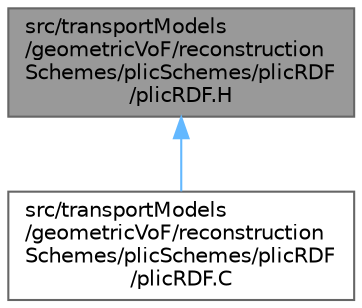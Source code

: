digraph "src/transportModels/geometricVoF/reconstructionSchemes/plicSchemes/plicRDF/plicRDF.H"
{
 // LATEX_PDF_SIZE
  bgcolor="transparent";
  edge [fontname=Helvetica,fontsize=10,labelfontname=Helvetica,labelfontsize=10];
  node [fontname=Helvetica,fontsize=10,shape=box,height=0.2,width=0.4];
  Node1 [id="Node000001",label="src/transportModels\l/geometricVoF/reconstruction\lSchemes/plicSchemes/plicRDF\l/plicRDF.H",height=0.2,width=0.4,color="gray40", fillcolor="grey60", style="filled", fontcolor="black",tooltip=" "];
  Node1 -> Node2 [id="edge1_Node000001_Node000002",dir="back",color="steelblue1",style="solid",tooltip=" "];
  Node2 [id="Node000002",label="src/transportModels\l/geometricVoF/reconstruction\lSchemes/plicSchemes/plicRDF\l/plicRDF.C",height=0.2,width=0.4,color="grey40", fillcolor="white", style="filled",URL="$plicRDF_8C.html",tooltip=" "];
}
